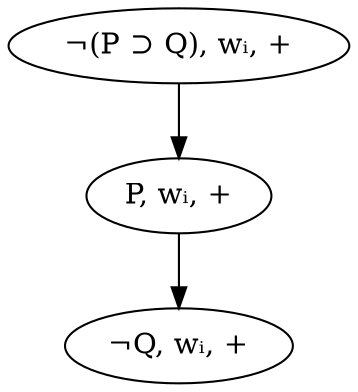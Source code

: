 digraph {
    a [label="¬(P ⊃ Q), wᵢ, +"];
    b [label="P, wᵢ, +"];
    c [label="¬Q, wᵢ, +"];
    a -> b; b -> c;
}

digraph {
    a [label="¬(P ⊃ Q), wᵢ, -"];
    b [label="P, wᵢ, -"];
    c [label="¬Q, wᵢ, -"];
    a -> b; a -> c;
}

digraph {
    edge [arrowhead=none];
    a [label="P, wᵢ, +"];
    b [label="P, wᵢ, -\n🗲"];
    a -> b;
}

digraph {
    edge [arrowhead=none];
    a [label="P, wᵢ, +"];
    b [label="¬P, wᵢ, +\n🗲"];
    a -> b;
}
